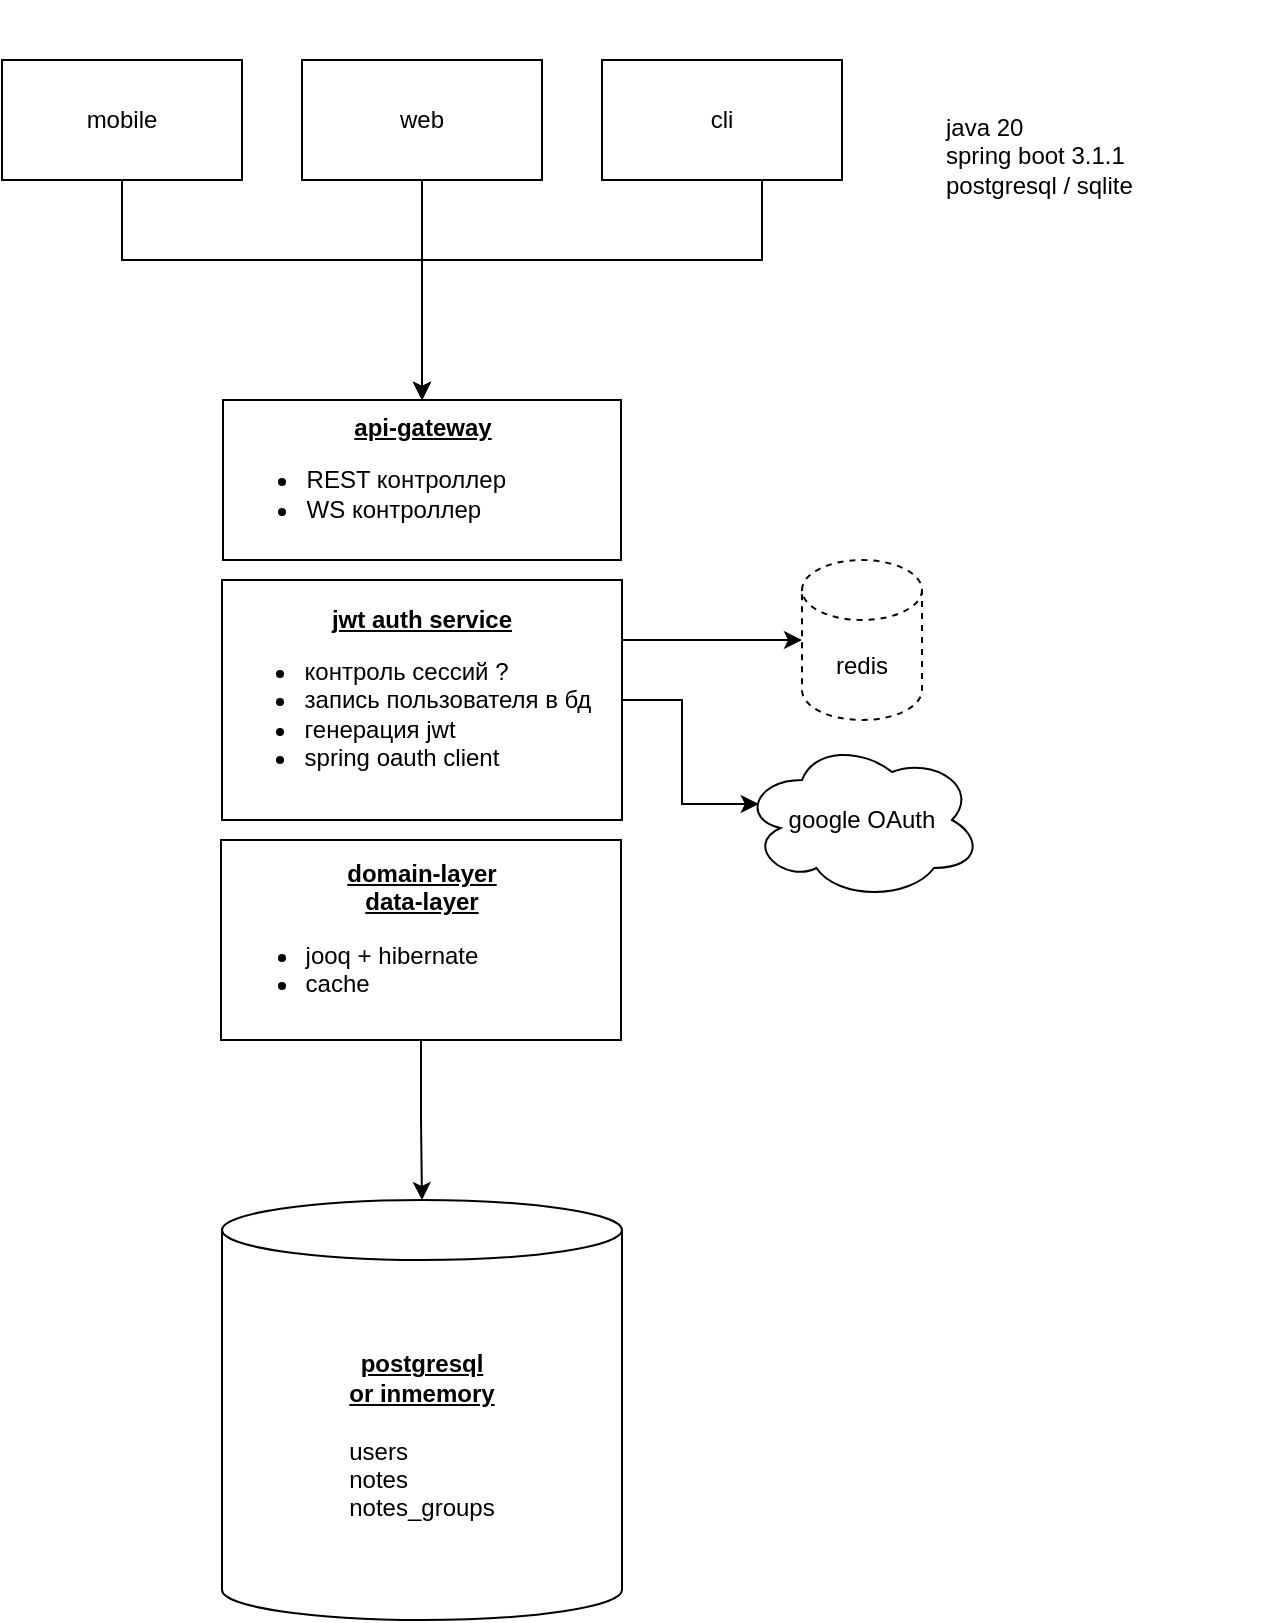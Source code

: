 <mxfile version="21.6.1" type="device">
  <diagram name="Страница 1" id="FtmXjkel1YvT4oUsDJJt">
    <mxGraphModel dx="940" dy="1673" grid="1" gridSize="10" guides="1" tooltips="1" connect="1" arrows="1" fold="1" page="1" pageScale="1" pageWidth="827" pageHeight="1169" math="0" shadow="0">
      <root>
        <mxCell id="0" />
        <mxCell id="1" parent="0" />
        <mxCell id="uUJNf5cgKkHFDg8ed2A1-3" style="edgeStyle=orthogonalEdgeStyle;rounded=0;orthogonalLoop=1;jettySize=auto;html=1;exitX=0.5;exitY=1;exitDx=0;exitDy=0;" parent="1" source="uUJNf5cgKkHFDg8ed2A1-1" target="uUJNf5cgKkHFDg8ed2A1-2" edge="1">
          <mxGeometry relative="1" as="geometry" />
        </mxCell>
        <mxCell id="uUJNf5cgKkHFDg8ed2A1-1" value="&lt;u style=&quot;font-weight: bold;&quot;&gt;domain-layer&lt;/u&gt;&lt;br&gt;&lt;u style=&quot;font-weight: bold;&quot;&gt;data-layer&lt;/u&gt;&lt;span style=&quot;background-color: initial;&quot;&gt;&lt;br&gt;&lt;div style=&quot;text-align: left;&quot;&gt;&lt;ul&gt;&lt;li&gt;&lt;span style=&quot;background-color: initial;&quot;&gt;jooq + hibernate&amp;nbsp; &amp;nbsp; &amp;nbsp; &amp;nbsp; &amp;nbsp; &amp;nbsp; &amp;nbsp; &amp;nbsp; &amp;nbsp; &amp;nbsp; &amp;nbsp;&lt;/span&gt;&lt;/li&gt;&lt;li&gt;&lt;span style=&quot;background-color: initial;&quot;&gt;cache&lt;/span&gt;&lt;/li&gt;&lt;/ul&gt;&lt;/div&gt;&lt;/span&gt;" style="rounded=0;whiteSpace=wrap;html=1;" parent="1" vertex="1">
          <mxGeometry x="179.5" y="250" width="200" height="100" as="geometry" />
        </mxCell>
        <mxCell id="uUJNf5cgKkHFDg8ed2A1-2" value="&lt;b style=&quot;text-decoration-line: underline;&quot;&gt;postgresql&lt;/b&gt;&lt;br&gt;&lt;b style=&quot;text-decoration-line: underline;&quot;&gt;or inmemory&lt;/b&gt;&lt;br&gt;&lt;br&gt;&lt;div style=&quot;text-align: left;&quot;&gt;&lt;span style=&quot;background-color: initial;&quot;&gt;users&lt;/span&gt;&lt;/div&gt;&lt;div style=&quot;text-align: left;&quot;&gt;&lt;span style=&quot;background-color: initial;&quot;&gt;notes&lt;/span&gt;&lt;/div&gt;&lt;div style=&quot;text-align: left;&quot;&gt;&lt;span style=&quot;background-color: initial;&quot;&gt;notes_groups&lt;/span&gt;&lt;/div&gt;" style="shape=cylinder3;whiteSpace=wrap;html=1;boundedLbl=1;backgroundOutline=1;size=15;" parent="1" vertex="1">
          <mxGeometry x="180" y="430" width="200" height="210" as="geometry" />
        </mxCell>
        <mxCell id="uUJNf5cgKkHFDg8ed2A1-99" style="edgeStyle=orthogonalEdgeStyle;rounded=0;orthogonalLoop=1;jettySize=auto;html=1;exitX=0.5;exitY=1;exitDx=0;exitDy=0;entryX=0.5;entryY=0;entryDx=0;entryDy=0;" parent="1" source="uUJNf5cgKkHFDg8ed2A1-4" target="uUJNf5cgKkHFDg8ed2A1-97" edge="1">
          <mxGeometry relative="1" as="geometry">
            <Array as="points">
              <mxPoint x="130" y="-40" />
              <mxPoint x="280" y="-40" />
            </Array>
          </mxGeometry>
        </mxCell>
        <mxCell id="uUJNf5cgKkHFDg8ed2A1-4" value="mobile" style="rounded=0;whiteSpace=wrap;html=1;" parent="1" vertex="1">
          <mxGeometry x="70" y="-140" width="120" height="60" as="geometry" />
        </mxCell>
        <mxCell id="uUJNf5cgKkHFDg8ed2A1-28" style="edgeStyle=orthogonalEdgeStyle;rounded=0;orthogonalLoop=1;jettySize=auto;html=1;exitX=1;exitY=0.25;exitDx=0;exitDy=0;entryX=0;entryY=0.5;entryDx=0;entryDy=0;entryPerimeter=0;" parent="1" source="uUJNf5cgKkHFDg8ed2A1-6" target="uUJNf5cgKkHFDg8ed2A1-17" edge="1">
          <mxGeometry relative="1" as="geometry" />
        </mxCell>
        <mxCell id="uUJNf5cgKkHFDg8ed2A1-96" style="edgeStyle=orthogonalEdgeStyle;rounded=0;orthogonalLoop=1;jettySize=auto;html=1;exitX=1;exitY=0.5;exitDx=0;exitDy=0;entryX=0.07;entryY=0.4;entryDx=0;entryDy=0;entryPerimeter=0;" parent="1" source="uUJNf5cgKkHFDg8ed2A1-6" target="uUJNf5cgKkHFDg8ed2A1-25" edge="1">
          <mxGeometry relative="1" as="geometry" />
        </mxCell>
        <mxCell id="uUJNf5cgKkHFDg8ed2A1-6" value="&lt;b&gt;&lt;u&gt;jwt auth service&lt;/u&gt;&lt;/b&gt;&lt;br&gt;&lt;ul&gt;&lt;li style=&quot;text-align: left;&quot;&gt;&lt;span style=&quot;background-color: initial;&quot;&gt;контроль сессий ?&lt;/span&gt;&lt;/li&gt;&lt;li style=&quot;text-align: left;&quot;&gt;&lt;span style=&quot;background-color: initial;&quot;&gt;запись пользователя в бд&lt;/span&gt;&lt;/li&gt;&lt;li style=&quot;text-align: left;&quot;&gt;генерация jwt&lt;/li&gt;&lt;li style=&quot;text-align: left;&quot;&gt;&lt;span style=&quot;background-color: initial;&quot;&gt;spring oauth client&amp;nbsp; &amp;nbsp; &amp;nbsp; &amp;nbsp; &amp;nbsp; &amp;nbsp; &amp;nbsp; &amp;nbsp; &amp;nbsp;&amp;nbsp;&lt;/span&gt;&lt;/li&gt;&lt;/ul&gt;" style="rounded=0;whiteSpace=wrap;html=1;" parent="1" vertex="1">
          <mxGeometry x="180" y="120" width="200" height="120" as="geometry" />
        </mxCell>
        <mxCell id="uUJNf5cgKkHFDg8ed2A1-17" value="redis" style="shape=cylinder3;whiteSpace=wrap;html=1;boundedLbl=1;backgroundOutline=1;size=15;dashed=1;" parent="1" vertex="1">
          <mxGeometry x="470" y="110" width="60" height="80" as="geometry" />
        </mxCell>
        <mxCell id="uUJNf5cgKkHFDg8ed2A1-25" value="google OAuth" style="ellipse;shape=cloud;whiteSpace=wrap;html=1;" parent="1" vertex="1">
          <mxGeometry x="440" y="200" width="120" height="80" as="geometry" />
        </mxCell>
        <mxCell id="uUJNf5cgKkHFDg8ed2A1-98" style="edgeStyle=orthogonalEdgeStyle;rounded=0;orthogonalLoop=1;jettySize=auto;html=1;exitX=0.5;exitY=1;exitDx=0;exitDy=0;entryX=0.5;entryY=0;entryDx=0;entryDy=0;" parent="1" source="uUJNf5cgKkHFDg8ed2A1-92" target="uUJNf5cgKkHFDg8ed2A1-97" edge="1">
          <mxGeometry relative="1" as="geometry" />
        </mxCell>
        <mxCell id="uUJNf5cgKkHFDg8ed2A1-92" value="web" style="rounded=0;whiteSpace=wrap;html=1;" parent="1" vertex="1">
          <mxGeometry x="220" y="-140" width="120" height="60" as="geometry" />
        </mxCell>
        <mxCell id="uUJNf5cgKkHFDg8ed2A1-94" style="edgeStyle=orthogonalEdgeStyle;rounded=0;orthogonalLoop=1;jettySize=auto;html=1;entryX=0.5;entryY=0;entryDx=0;entryDy=0;" parent="1" source="uUJNf5cgKkHFDg8ed2A1-93" target="uUJNf5cgKkHFDg8ed2A1-97" edge="1">
          <mxGeometry relative="1" as="geometry">
            <Array as="points">
              <mxPoint x="450" y="-40" />
              <mxPoint x="280" y="-40" />
            </Array>
          </mxGeometry>
        </mxCell>
        <mxCell id="uUJNf5cgKkHFDg8ed2A1-93" value="cli" style="rounded=0;whiteSpace=wrap;html=1;" parent="1" vertex="1">
          <mxGeometry x="370" y="-140" width="120" height="60" as="geometry" />
        </mxCell>
        <mxCell id="uUJNf5cgKkHFDg8ed2A1-97" value="&lt;u style=&quot;font-weight: bold;&quot;&gt;api-gateway&lt;/u&gt;&lt;br&gt;&lt;div style=&quot;text-align: left;&quot;&gt;&lt;ul&gt;&lt;li&gt;&lt;span style=&quot;background-color: initial;&quot;&gt;REST контроллер&amp;nbsp; &amp;nbsp; &amp;nbsp; &amp;nbsp; &amp;nbsp; &amp;nbsp; &amp;nbsp; &amp;nbsp; &amp;nbsp;&lt;/span&gt;&lt;/li&gt;&lt;li&gt;&lt;span style=&quot;background-color: initial;&quot;&gt;WS контроллер&lt;/span&gt;&lt;/li&gt;&lt;/ul&gt;&lt;/div&gt;" style="rounded=0;whiteSpace=wrap;html=1;" parent="1" vertex="1">
          <mxGeometry x="180.5" y="30" width="199" height="80" as="geometry" />
        </mxCell>
        <mxCell id="uUJNf5cgKkHFDg8ed2A1-100" value="java 20&lt;br&gt;spring boot 3.1.1&lt;br&gt;postgresql / sqlite" style="text;html=1;strokeColor=none;fillColor=none;align=left;verticalAlign=middle;whiteSpace=wrap;rounded=0;" parent="1" vertex="1">
          <mxGeometry x="540" y="-170" width="160" height="155" as="geometry" />
        </mxCell>
      </root>
    </mxGraphModel>
  </diagram>
</mxfile>

